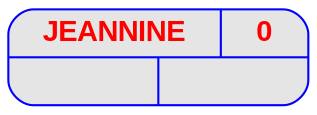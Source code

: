 digraph  {
	node [
		fontname  = "Arial bold" 
		fontsize  = "14"
		fontcolor = "red"
		style     = "rounded, filled"
		shape     = "record"
		fillcolor = "grey90"
		color     = "blue"
		width     = "2"
	]

	edge [
		color     = "blue"
	]

	"JEANNINE
" [label = "{{<c> JEANNINE
 | <b> 0} | { <g> | <d>}}"];
	"JEANNINE
" [label = "{{<c> JEANNINE
 | <b> 0} | { <g> | <d>}}"];
}

